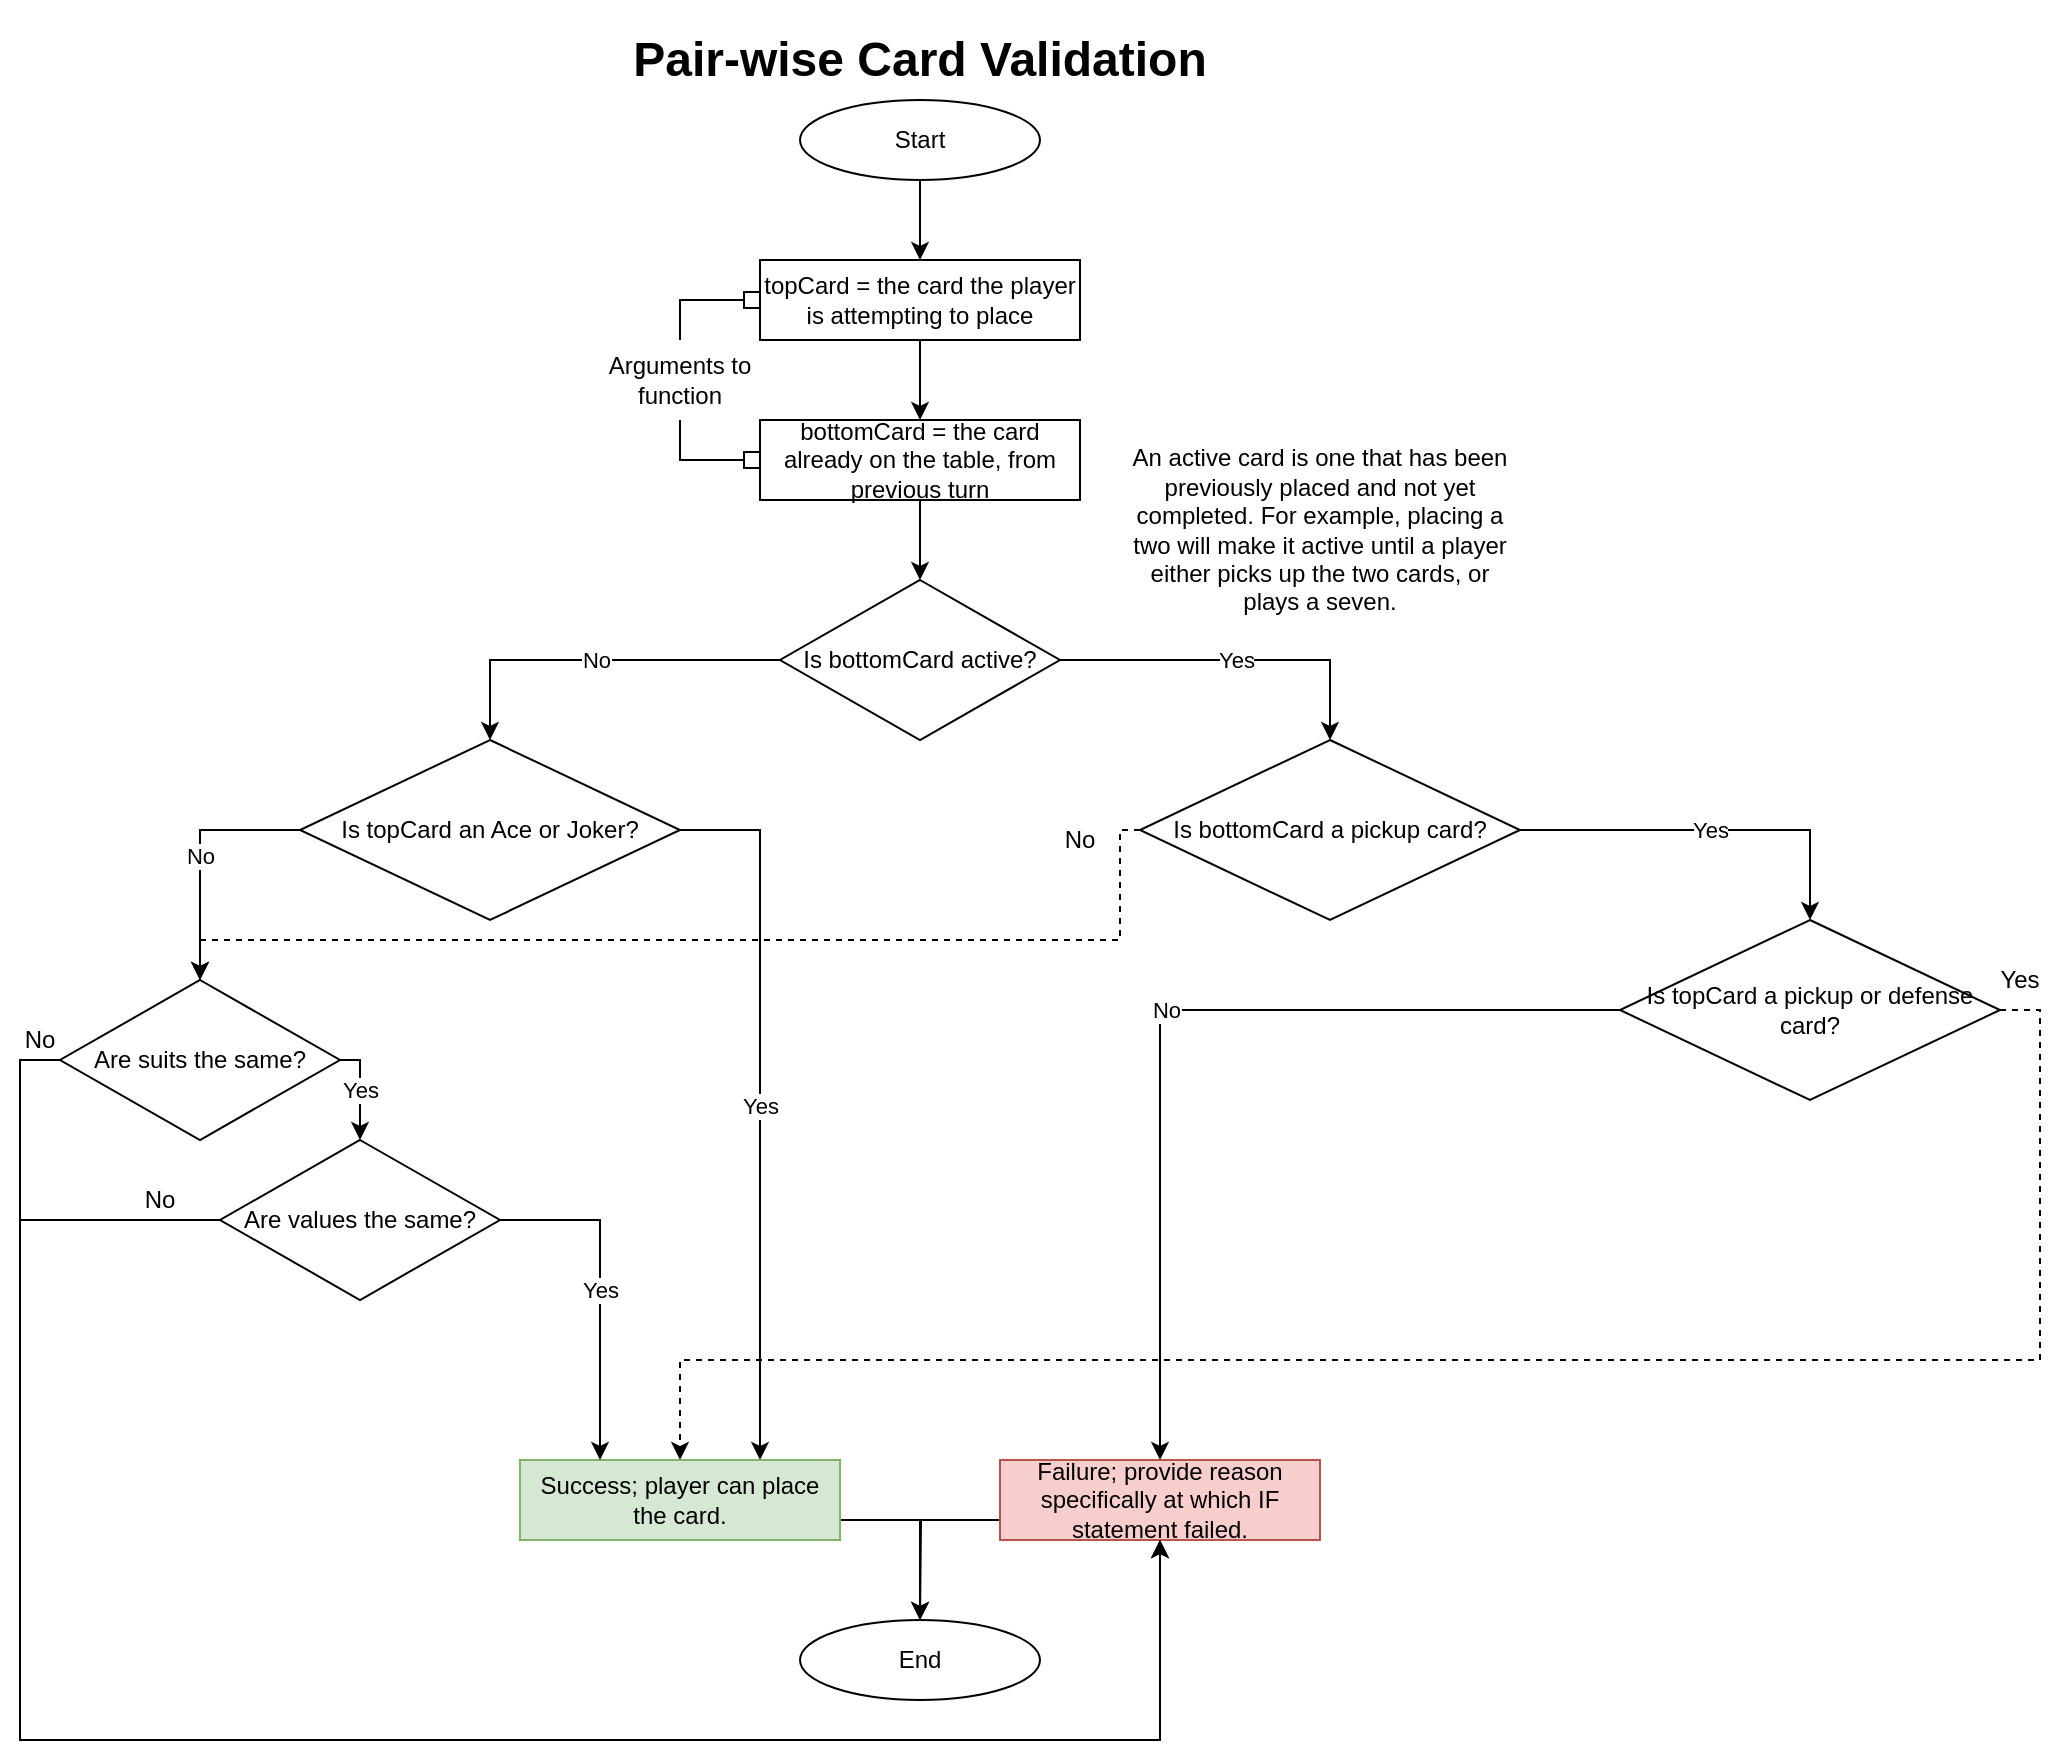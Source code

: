 <mxfile version="13.6.2" type="device" pages="2"><diagram id="wk819lmIyAiYyfZtzwhW" name="Page-1"><mxGraphModel dx="2005" dy="696" grid="1" gridSize="10" guides="1" tooltips="1" connect="1" arrows="1" fold="1" page="1" pageScale="1" pageWidth="800" pageHeight="800" math="0" shadow="0"><root><mxCell id="0"/><mxCell id="1" parent="0"/><mxCell id="r5XcwP9LnovpptiGAeBt-5" value="" style="edgeStyle=orthogonalEdgeStyle;rounded=0;orthogonalLoop=1;jettySize=auto;html=1;" parent="1" source="r5XcwP9LnovpptiGAeBt-1" edge="1"><mxGeometry relative="1" as="geometry"><mxPoint x="400" y="160" as="targetPoint"/></mxGeometry></mxCell><mxCell id="r5XcwP9LnovpptiGAeBt-1" value="Start" style="ellipse;whiteSpace=wrap;html=1;" parent="1" vertex="1"><mxGeometry x="340" y="80" width="120" height="40" as="geometry"/></mxCell><mxCell id="r5XcwP9LnovpptiGAeBt-2" value="&lt;h1&gt;Pair-wise Card Validation&lt;/h1&gt;" style="text;html=1;strokeColor=none;fillColor=none;spacing=5;spacingTop=-20;whiteSpace=wrap;overflow=hidden;rounded=0;align=center;" parent="1" vertex="1"><mxGeometry x="240" y="40" width="320" height="40" as="geometry"/></mxCell><mxCell id="r5XcwP9LnovpptiGAeBt-11" style="edgeStyle=orthogonalEdgeStyle;rounded=0;orthogonalLoop=1;jettySize=auto;html=1;entryX=0.5;entryY=0;entryDx=0;entryDy=0;" parent="1" source="r5XcwP9LnovpptiGAeBt-9" target="r5XcwP9LnovpptiGAeBt-10" edge="1"><mxGeometry relative="1" as="geometry"/></mxCell><mxCell id="r5XcwP9LnovpptiGAeBt-9" value="topCard = the card the player is attempting to place" style="rounded=0;whiteSpace=wrap;html=1;align=center;" parent="1" vertex="1"><mxGeometry x="320" y="160" width="160" height="40" as="geometry"/></mxCell><mxCell id="r5XcwP9LnovpptiGAeBt-17" style="edgeStyle=orthogonalEdgeStyle;rounded=0;orthogonalLoop=1;jettySize=auto;html=1;entryX=0.5;entryY=0;entryDx=0;entryDy=0;endArrow=classic;endFill=1;" parent="1" source="r5XcwP9LnovpptiGAeBt-10" target="r5XcwP9LnovpptiGAeBt-16" edge="1"><mxGeometry relative="1" as="geometry"/></mxCell><mxCell id="r5XcwP9LnovpptiGAeBt-10" value="bottomCard = the card already on the table, from previous turn" style="rounded=0;whiteSpace=wrap;html=1;align=center;" parent="1" vertex="1"><mxGeometry x="320" y="240" width="160" height="40" as="geometry"/></mxCell><mxCell id="r5XcwP9LnovpptiGAeBt-14" style="edgeStyle=orthogonalEdgeStyle;rounded=0;orthogonalLoop=1;jettySize=auto;html=1;exitX=0.5;exitY=0;exitDx=0;exitDy=0;entryX=0;entryY=0.5;entryDx=0;entryDy=0;endArrow=box;endFill=0;" parent="1" source="r5XcwP9LnovpptiGAeBt-12" target="r5XcwP9LnovpptiGAeBt-9" edge="1"><mxGeometry relative="1" as="geometry"/></mxCell><mxCell id="r5XcwP9LnovpptiGAeBt-15" style="edgeStyle=orthogonalEdgeStyle;rounded=0;orthogonalLoop=1;jettySize=auto;html=1;exitX=0.5;exitY=1;exitDx=0;exitDy=0;entryX=0;entryY=0.5;entryDx=0;entryDy=0;endArrow=box;endFill=0;" parent="1" source="r5XcwP9LnovpptiGAeBt-12" target="r5XcwP9LnovpptiGAeBt-10" edge="1"><mxGeometry relative="1" as="geometry"/></mxCell><mxCell id="r5XcwP9LnovpptiGAeBt-12" value="Arguments to function" style="text;html=1;strokeColor=none;fillColor=none;align=center;verticalAlign=middle;whiteSpace=wrap;rounded=0;" parent="1" vertex="1"><mxGeometry x="240" y="200" width="80" height="40" as="geometry"/></mxCell><mxCell id="r5XcwP9LnovpptiGAeBt-19" value="Yes" style="edgeStyle=orthogonalEdgeStyle;rounded=0;orthogonalLoop=1;jettySize=auto;html=1;entryX=0.5;entryY=0;entryDx=0;entryDy=0;endArrow=classic;endFill=1;" parent="1" source="r5XcwP9LnovpptiGAeBt-16" target="r5XcwP9LnovpptiGAeBt-18" edge="1"><mxGeometry relative="1" as="geometry"/></mxCell><mxCell id="r5XcwP9LnovpptiGAeBt-27" value="No" style="edgeStyle=orthogonalEdgeStyle;rounded=0;orthogonalLoop=1;jettySize=auto;html=1;entryX=0.5;entryY=0;entryDx=0;entryDy=0;endArrow=classic;endFill=1;" parent="1" source="r5XcwP9LnovpptiGAeBt-16" target="r5XcwP9LnovpptiGAeBt-26" edge="1"><mxGeometry relative="1" as="geometry"/></mxCell><mxCell id="r5XcwP9LnovpptiGAeBt-16" value="Is bottomCard active?" style="rhombus;whiteSpace=wrap;html=1;align=center;" parent="1" vertex="1"><mxGeometry x="330" y="320" width="140" height="80" as="geometry"/></mxCell><mxCell id="r5XcwP9LnovpptiGAeBt-22" value="Yes" style="edgeStyle=orthogonalEdgeStyle;rounded=0;orthogonalLoop=1;jettySize=auto;html=1;entryX=0.5;entryY=0;entryDx=0;entryDy=0;endArrow=classic;endFill=1;" parent="1" source="r5XcwP9LnovpptiGAeBt-18" target="r5XcwP9LnovpptiGAeBt-21" edge="1"><mxGeometry relative="1" as="geometry"/></mxCell><mxCell id="r5XcwP9LnovpptiGAeBt-55" style="edgeStyle=orthogonalEdgeStyle;rounded=0;orthogonalLoop=1;jettySize=auto;html=1;entryX=0.5;entryY=0;entryDx=0;entryDy=0;endArrow=classic;endFill=1;dashed=1;exitX=0;exitY=0.5;exitDx=0;exitDy=0;" parent="1" source="r5XcwP9LnovpptiGAeBt-18" target="r5XcwP9LnovpptiGAeBt-37" edge="1"><mxGeometry relative="1" as="geometry"><Array as="points"><mxPoint x="500" y="445"/><mxPoint x="500" y="500"/><mxPoint x="40" y="500"/></Array></mxGeometry></mxCell><mxCell id="r5XcwP9LnovpptiGAeBt-18" value="Is bottomCard a pickup card?" style="rhombus;whiteSpace=wrap;html=1;align=center;" parent="1" vertex="1"><mxGeometry x="510" y="400" width="190" height="90" as="geometry"/></mxCell><mxCell id="r5XcwP9LnovpptiGAeBt-33" value="No" style="edgeStyle=orthogonalEdgeStyle;rounded=0;orthogonalLoop=1;jettySize=auto;html=1;entryX=0.5;entryY=0;entryDx=0;entryDy=0;endArrow=classic;endFill=1;" parent="1" source="r5XcwP9LnovpptiGAeBt-21" target="r5XcwP9LnovpptiGAeBt-30" edge="1"><mxGeometry relative="1" as="geometry"/></mxCell><mxCell id="r5XcwP9LnovpptiGAeBt-57" style="edgeStyle=orthogonalEdgeStyle;rounded=0;orthogonalLoop=1;jettySize=auto;html=1;entryX=0.5;entryY=0;entryDx=0;entryDy=0;dashed=1;endArrow=classic;endFill=1;" parent="1" source="r5XcwP9LnovpptiGAeBt-21" target="r5XcwP9LnovpptiGAeBt-29" edge="1"><mxGeometry relative="1" as="geometry"><Array as="points"><mxPoint x="960" y="535"/><mxPoint x="960" y="710"/><mxPoint x="280" y="710"/></Array></mxGeometry></mxCell><mxCell id="r5XcwP9LnovpptiGAeBt-21" value="Is topCard a pickup or defense card?" style="rhombus;whiteSpace=wrap;html=1;align=center;" parent="1" vertex="1"><mxGeometry x="750" y="490" width="190" height="90" as="geometry"/></mxCell><mxCell id="r5XcwP9LnovpptiGAeBt-34" value="Yes" style="edgeStyle=orthogonalEdgeStyle;rounded=0;orthogonalLoop=1;jettySize=auto;html=1;entryX=0.75;entryY=0;entryDx=0;entryDy=0;endArrow=classic;endFill=1;exitX=1;exitY=0.5;exitDx=0;exitDy=0;" parent="1" source="r5XcwP9LnovpptiGAeBt-26" target="r5XcwP9LnovpptiGAeBt-29" edge="1"><mxGeometry relative="1" as="geometry"/></mxCell><mxCell id="r5XcwP9LnovpptiGAeBt-38" value="No" style="edgeStyle=orthogonalEdgeStyle;rounded=0;orthogonalLoop=1;jettySize=auto;html=1;entryX=0.5;entryY=0;entryDx=0;entryDy=0;endArrow=classic;endFill=1;exitX=0;exitY=0.5;exitDx=0;exitDy=0;" parent="1" source="r5XcwP9LnovpptiGAeBt-26" target="r5XcwP9LnovpptiGAeBt-37" edge="1"><mxGeometry relative="1" as="geometry"/></mxCell><mxCell id="r5XcwP9LnovpptiGAeBt-26" value="Is topCard an Ace or Joker?" style="rhombus;whiteSpace=wrap;html=1;align=center;" parent="1" vertex="1"><mxGeometry x="90" y="400" width="190" height="90" as="geometry"/></mxCell><mxCell id="r5XcwP9LnovpptiGAeBt-28" value="End" style="ellipse;whiteSpace=wrap;html=1;" parent="1" vertex="1"><mxGeometry x="340" y="840" width="120" height="40" as="geometry"/></mxCell><mxCell id="r5XcwP9LnovpptiGAeBt-31" style="edgeStyle=orthogonalEdgeStyle;rounded=0;orthogonalLoop=1;jettySize=auto;html=1;exitX=1;exitY=0.75;exitDx=0;exitDy=0;entryX=0.5;entryY=0;entryDx=0;entryDy=0;endArrow=classic;endFill=1;" parent="1" source="r5XcwP9LnovpptiGAeBt-29" target="r5XcwP9LnovpptiGAeBt-28" edge="1"><mxGeometry relative="1" as="geometry"/></mxCell><mxCell id="r5XcwP9LnovpptiGAeBt-29" value="Success; player can place the card." style="rounded=0;whiteSpace=wrap;html=1;align=center;fillColor=#d5e8d4;strokeColor=#82b366;" parent="1" vertex="1"><mxGeometry x="200" y="760" width="160" height="40" as="geometry"/></mxCell><mxCell id="r5XcwP9LnovpptiGAeBt-32" style="edgeStyle=orthogonalEdgeStyle;rounded=0;orthogonalLoop=1;jettySize=auto;html=1;exitX=0;exitY=0.75;exitDx=0;exitDy=0;endArrow=classic;endFill=1;" parent="1" source="r5XcwP9LnovpptiGAeBt-30" edge="1"><mxGeometry relative="1" as="geometry"><mxPoint x="400" y="840" as="targetPoint"/></mxGeometry></mxCell><mxCell id="r5XcwP9LnovpptiGAeBt-30" value="Failure; provide reason specifically at which IF statement failed." style="rounded=0;whiteSpace=wrap;html=1;align=center;fillColor=#f8cecc;strokeColor=#b85450;" parent="1" vertex="1"><mxGeometry x="440" y="760" width="160" height="40" as="geometry"/></mxCell><mxCell id="r5XcwP9LnovpptiGAeBt-41" value="Yes" style="edgeStyle=orthogonalEdgeStyle;rounded=0;orthogonalLoop=1;jettySize=auto;html=1;exitX=1;exitY=0.5;exitDx=0;exitDy=0;entryX=0.5;entryY=0;entryDx=0;entryDy=0;endArrow=classic;endFill=1;" parent="1" source="r5XcwP9LnovpptiGAeBt-37" target="r5XcwP9LnovpptiGAeBt-39" edge="1"><mxGeometry relative="1" as="geometry"><Array as="points"><mxPoint x="120" y="560"/></Array></mxGeometry></mxCell><mxCell id="r5XcwP9LnovpptiGAeBt-50" style="edgeStyle=orthogonalEdgeStyle;rounded=0;orthogonalLoop=1;jettySize=auto;html=1;exitX=0;exitY=0.5;exitDx=0;exitDy=0;endArrow=classic;endFill=1;" parent="1" source="r5XcwP9LnovpptiGAeBt-37" edge="1"><mxGeometry relative="1" as="geometry"><mxPoint x="520" y="800" as="targetPoint"/><Array as="points"><mxPoint x="-50" y="560"/><mxPoint x="-50" y="900"/><mxPoint x="520" y="900"/></Array></mxGeometry></mxCell><mxCell id="r5XcwP9LnovpptiGAeBt-37" value="Are suits the same?" style="rhombus;whiteSpace=wrap;html=1;align=center;" parent="1" vertex="1"><mxGeometry x="-30" y="520" width="140" height="80" as="geometry"/></mxCell><mxCell id="r5XcwP9LnovpptiGAeBt-42" value="Yes" style="edgeStyle=orthogonalEdgeStyle;rounded=0;orthogonalLoop=1;jettySize=auto;html=1;entryX=0.25;entryY=0;entryDx=0;entryDy=0;endArrow=classic;endFill=1;" parent="1" source="r5XcwP9LnovpptiGAeBt-39" target="r5XcwP9LnovpptiGAeBt-29" edge="1"><mxGeometry relative="1" as="geometry"/></mxCell><mxCell id="r5XcwP9LnovpptiGAeBt-44" style="edgeStyle=orthogonalEdgeStyle;rounded=0;orthogonalLoop=1;jettySize=auto;html=1;exitX=0;exitY=0.5;exitDx=0;exitDy=0;entryX=0.5;entryY=1;entryDx=0;entryDy=0;endArrow=classic;endFill=1;" parent="1" source="r5XcwP9LnovpptiGAeBt-39" target="r5XcwP9LnovpptiGAeBt-30" edge="1"><mxGeometry relative="1" as="geometry"><Array as="points"><mxPoint x="-50" y="640"/><mxPoint x="-50" y="900"/><mxPoint x="520" y="900"/></Array></mxGeometry></mxCell><mxCell id="r5XcwP9LnovpptiGAeBt-39" value="Are values the same?" style="rhombus;whiteSpace=wrap;html=1;align=center;" parent="1" vertex="1"><mxGeometry x="50" y="600" width="140" height="80" as="geometry"/></mxCell><mxCell id="r5XcwP9LnovpptiGAeBt-45" value="No" style="text;html=1;strokeColor=none;fillColor=none;align=center;verticalAlign=middle;whiteSpace=wrap;rounded=0;" parent="1" vertex="1"><mxGeometry y="620" width="40" height="20" as="geometry"/></mxCell><mxCell id="r5XcwP9LnovpptiGAeBt-47" value="No" style="text;html=1;strokeColor=none;fillColor=none;align=center;verticalAlign=middle;whiteSpace=wrap;rounded=0;" parent="1" vertex="1"><mxGeometry x="-60" y="540" width="40" height="20" as="geometry"/></mxCell><mxCell id="r5XcwP9LnovpptiGAeBt-56" value="No" style="text;html=1;strokeColor=none;fillColor=none;align=center;verticalAlign=middle;whiteSpace=wrap;rounded=0;" parent="1" vertex="1"><mxGeometry x="460" y="440" width="40" height="20" as="geometry"/></mxCell><mxCell id="r5XcwP9LnovpptiGAeBt-58" value="Yes" style="text;html=1;strokeColor=none;fillColor=none;align=center;verticalAlign=middle;whiteSpace=wrap;rounded=0;" parent="1" vertex="1"><mxGeometry x="930" y="510" width="40" height="20" as="geometry"/></mxCell><mxCell id="fyNj6UoBFM69C5xCqLRF-1" value="An active card is one that has been previously placed and not yet completed. For example, placing a two will make it active until a player either picks up the two cards, or plays a seven." style="text;html=1;strokeColor=none;fillColor=none;align=center;verticalAlign=middle;whiteSpace=wrap;rounded=0;" vertex="1" parent="1"><mxGeometry x="500" y="250" width="200" height="90" as="geometry"/></mxCell></root></mxGraphModel></diagram><diagram id="5TlKeIwz4N9sAdKz_7ly" name="Page-2"><mxGraphModel dx="1024" dy="592" grid="1" gridSize="10" guides="1" tooltips="1" connect="1" arrows="1" fold="1" page="1" pageScale="1" pageWidth="850" pageHeight="1100" math="0" shadow="0"><root><mxCell id="vP71TSwkrP6wooOqp2Np-0"/><mxCell id="vP71TSwkrP6wooOqp2Np-1" parent="vP71TSwkrP6wooOqp2Np-0"/><mxCell id="s9zV6HvjOWHcRR7pFMxj-1" style="edgeStyle=orthogonalEdgeStyle;rounded=0;orthogonalLoop=1;jettySize=auto;html=1;entryX=0.5;entryY=0;entryDx=0;entryDy=0;" edge="1" parent="vP71TSwkrP6wooOqp2Np-1" source="ZcHNBapbo7QbBTFsiWxf-0" target="s9zV6HvjOWHcRR7pFMxj-0"><mxGeometry relative="1" as="geometry"/></mxCell><mxCell id="ZcHNBapbo7QbBTFsiWxf-0" value="Start" style="ellipse;whiteSpace=wrap;html=1;" vertex="1" parent="vP71TSwkrP6wooOqp2Np-1"><mxGeometry x="340" y="80" width="120" height="40" as="geometry"/></mxCell><mxCell id="ZcHNBapbo7QbBTFsiWxf-1" value="&lt;h1&gt;Card Validation&lt;/h1&gt;" style="text;html=1;strokeColor=none;fillColor=none;spacing=5;spacingTop=-20;whiteSpace=wrap;overflow=hidden;rounded=0;align=center;" vertex="1" parent="vP71TSwkrP6wooOqp2Np-1"><mxGeometry x="240" y="40" width="320" height="40" as="geometry"/></mxCell><mxCell id="s9zV6HvjOWHcRR7pFMxj-3" style="edgeStyle=orthogonalEdgeStyle;rounded=0;orthogonalLoop=1;jettySize=auto;html=1;entryX=0.5;entryY=0;entryDx=0;entryDy=0;" edge="1" parent="vP71TSwkrP6wooOqp2Np-1" source="s9zV6HvjOWHcRR7pFMxj-0" target="s9zV6HvjOWHcRR7pFMxj-2"><mxGeometry relative="1" as="geometry"/></mxCell><mxCell id="s9zV6HvjOWHcRR7pFMxj-0" value="tableCard = card currently on table from last turn" style="rounded=0;whiteSpace=wrap;html=1;align=center;" vertex="1" parent="vP71TSwkrP6wooOqp2Np-1"><mxGeometry x="320" y="160" width="160" height="40" as="geometry"/></mxCell><mxCell id="s9zV6HvjOWHcRR7pFMxj-6" style="edgeStyle=orthogonalEdgeStyle;rounded=0;orthogonalLoop=1;jettySize=auto;html=1;entryX=0.5;entryY=0;entryDx=0;entryDy=0;" edge="1" parent="vP71TSwkrP6wooOqp2Np-1" source="s9zV6HvjOWHcRR7pFMxj-2" target="s9zV6HvjOWHcRR7pFMxj-5"><mxGeometry relative="1" as="geometry"/></mxCell><mxCell id="s9zV6HvjOWHcRR7pFMxj-2" value="cardArray = cards the player is attempting to place" style="rounded=0;whiteSpace=wrap;html=1;align=center;" vertex="1" parent="vP71TSwkrP6wooOqp2Np-1"><mxGeometry x="320" y="240" width="160" height="40" as="geometry"/></mxCell><mxCell id="s9zV6HvjOWHcRR7pFMxj-4" value="The first item being on bottom, and last item on top" style="text;html=1;strokeColor=none;fillColor=none;align=center;verticalAlign=middle;whiteSpace=wrap;rounded=0;" vertex="1" parent="vP71TSwkrP6wooOqp2Np-1"><mxGeometry x="490" y="240" width="140" height="40" as="geometry"/></mxCell><mxCell id="s9zV6HvjOWHcRR7pFMxj-7" value="No" style="edgeStyle=orthogonalEdgeStyle;rounded=0;orthogonalLoop=1;jettySize=auto;html=1;" edge="1" parent="vP71TSwkrP6wooOqp2Np-1" source="s9zV6HvjOWHcRR7pFMxj-5"><mxGeometry x="-0.871" relative="1" as="geometry"><mxPoint x="240" y="600" as="targetPoint"/><mxPoint as="offset"/></mxGeometry></mxCell><mxCell id="s9zV6HvjOWHcRR7pFMxj-15" value="Yes" style="edgeStyle=orthogonalEdgeStyle;rounded=0;orthogonalLoop=1;jettySize=auto;html=1;entryX=0.5;entryY=0;entryDx=0;entryDy=0;" edge="1" parent="vP71TSwkrP6wooOqp2Np-1" source="s9zV6HvjOWHcRR7pFMxj-5" target="s9zV6HvjOWHcRR7pFMxj-14"><mxGeometry x="-0.765" relative="1" as="geometry"><mxPoint as="offset"/></mxGeometry></mxCell><mxCell id="s9zV6HvjOWHcRR7pFMxj-5" value="len(cardArray) &amp;gt; 1?" style="rhombus;whiteSpace=wrap;html=1;" vertex="1" parent="vP71TSwkrP6wooOqp2Np-1"><mxGeometry x="310" y="320" width="180" height="80" as="geometry"/></mxCell><mxCell id="s9zV6HvjOWHcRR7pFMxj-10" style="edgeStyle=orthogonalEdgeStyle;rounded=0;orthogonalLoop=1;jettySize=auto;html=1;entryX=0.5;entryY=0;entryDx=0;entryDy=0;" edge="1" parent="vP71TSwkrP6wooOqp2Np-1" source="s9zV6HvjOWHcRR7pFMxj-8" target="s9zV6HvjOWHcRR7pFMxj-9"><mxGeometry relative="1" as="geometry"/></mxCell><mxCell id="s9zV6HvjOWHcRR7pFMxj-8" value="index = 0" style="rounded=0;whiteSpace=wrap;html=1;align=center;" vertex="1" parent="vP71TSwkrP6wooOqp2Np-1"><mxGeometry x="160" y="640" width="160" height="40" as="geometry"/></mxCell><mxCell id="s9zV6HvjOWHcRR7pFMxj-9" value="errReason = null" style="rounded=0;whiteSpace=wrap;html=1;align=center;" vertex="1" parent="vP71TSwkrP6wooOqp2Np-1"><mxGeometry x="160" y="700" width="160" height="40" as="geometry"/></mxCell><mxCell id="s9zV6HvjOWHcRR7pFMxj-12" value="" style="endArrow=classic;html=1;entryX=0.5;entryY=0;entryDx=0;entryDy=0;" edge="1" parent="vP71TSwkrP6wooOqp2Np-1" target="s9zV6HvjOWHcRR7pFMxj-8"><mxGeometry width="50" height="50" relative="1" as="geometry"><mxPoint x="240" y="600" as="sourcePoint"/><mxPoint x="450" y="600" as="targetPoint"/></mxGeometry></mxCell><mxCell id="s9zV6HvjOWHcRR7pFMxj-19" style="edgeStyle=orthogonalEdgeStyle;rounded=0;orthogonalLoop=1;jettySize=auto;html=1;entryX=0.5;entryY=0;entryDx=0;entryDy=0;" edge="1" parent="vP71TSwkrP6wooOqp2Np-1" source="s9zV6HvjOWHcRR7pFMxj-13" target="s9zV6HvjOWHcRR7pFMxj-18"><mxGeometry relative="1" as="geometry"/></mxCell><mxCell id="s9zV6HvjOWHcRR7pFMxj-13" value="index = 0" style="rounded=0;whiteSpace=wrap;html=1;align=center;" vertex="1" parent="vP71TSwkrP6wooOqp2Np-1"><mxGeometry x="540" y="480" width="160" height="40" as="geometry"/></mxCell><mxCell id="s9zV6HvjOWHcRR7pFMxj-17" style="edgeStyle=orthogonalEdgeStyle;rounded=0;orthogonalLoop=1;jettySize=auto;html=1;entryX=0.5;entryY=0;entryDx=0;entryDy=0;" edge="1" parent="vP71TSwkrP6wooOqp2Np-1" source="s9zV6HvjOWHcRR7pFMxj-14" target="s9zV6HvjOWHcRR7pFMxj-13"><mxGeometry relative="1" as="geometry"/></mxCell><mxCell id="s9zV6HvjOWHcRR7pFMxj-14" value="firstValue = cardArray[0].Value" style="rounded=0;whiteSpace=wrap;html=1;align=center;" vertex="1" parent="vP71TSwkrP6wooOqp2Np-1"><mxGeometry x="520" y="400" width="200" height="40" as="geometry"/></mxCell><mxCell id="s9zV6HvjOWHcRR7pFMxj-23" value="Yes" style="edgeStyle=orthogonalEdgeStyle;rounded=0;orthogonalLoop=1;jettySize=auto;html=1;entryX=0.5;entryY=0;entryDx=0;entryDy=0;exitX=1;exitY=0.5;exitDx=0;exitDy=0;" edge="1" parent="vP71TSwkrP6wooOqp2Np-1" source="s9zV6HvjOWHcRR7pFMxj-18" target="s9zV6HvjOWHcRR7pFMxj-22"><mxGeometry x="-0.818" relative="1" as="geometry"><mxPoint as="offset"/></mxGeometry></mxCell><mxCell id="s9zV6HvjOWHcRR7pFMxj-28" value="No" style="edgeStyle=orthogonalEdgeStyle;rounded=0;orthogonalLoop=1;jettySize=auto;html=1;align=center;" edge="1" parent="vP71TSwkrP6wooOqp2Np-1" source="s9zV6HvjOWHcRR7pFMxj-18"><mxGeometry x="-0.862" relative="1" as="geometry"><mxPoint x="240" y="600" as="targetPoint"/><mxPoint as="offset"/></mxGeometry></mxCell><mxCell id="s9zV6HvjOWHcRR7pFMxj-18" value="index &amp;lt; len(cardArray)?" style="rhombus;whiteSpace=wrap;html=1;" vertex="1" parent="vP71TSwkrP6wooOqp2Np-1"><mxGeometry x="530" y="560" width="180" height="80" as="geometry"/></mxCell><mxCell id="s9zV6HvjOWHcRR7pFMxj-26" value="Yes" style="edgeStyle=orthogonalEdgeStyle;rounded=0;orthogonalLoop=1;jettySize=auto;html=1;entryX=1;entryY=0.5;entryDx=0;entryDy=0;" edge="1" parent="vP71TSwkrP6wooOqp2Np-1" source="s9zV6HvjOWHcRR7pFMxj-22" target="s9zV6HvjOWHcRR7pFMxj-25"><mxGeometry relative="1" as="geometry"/></mxCell><mxCell id="s9zV6HvjOWHcRR7pFMxj-22" value="cardArray[index].Value == firstValue?" style="rhombus;whiteSpace=wrap;html=1;" vertex="1" parent="vP71TSwkrP6wooOqp2Np-1"><mxGeometry x="760" y="680" width="180" height="80" as="geometry"/></mxCell><mxCell id="s9zV6HvjOWHcRR7pFMxj-27" style="edgeStyle=orthogonalEdgeStyle;rounded=0;orthogonalLoop=1;jettySize=auto;html=1;entryX=0.5;entryY=1;entryDx=0;entryDy=0;" edge="1" parent="vP71TSwkrP6wooOqp2Np-1" source="s9zV6HvjOWHcRR7pFMxj-25" target="s9zV6HvjOWHcRR7pFMxj-18"><mxGeometry relative="1" as="geometry"/></mxCell><mxCell id="s9zV6HvjOWHcRR7pFMxj-25" value="index = index + 1" style="rounded=0;whiteSpace=wrap;html=1;align=center;" vertex="1" parent="vP71TSwkrP6wooOqp2Np-1"><mxGeometry x="540" y="700" width="160" height="40" as="geometry"/></mxCell></root></mxGraphModel></diagram></mxfile>